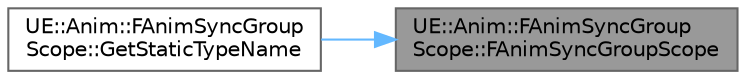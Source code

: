 digraph "UE::Anim::FAnimSyncGroupScope::FAnimSyncGroupScope"
{
 // INTERACTIVE_SVG=YES
 // LATEX_PDF_SIZE
  bgcolor="transparent";
  edge [fontname=Helvetica,fontsize=10,labelfontname=Helvetica,labelfontsize=10];
  node [fontname=Helvetica,fontsize=10,shape=box,height=0.2,width=0.4];
  rankdir="RL";
  Node1 [id="Node000001",label="UE::Anim::FAnimSyncGroup\lScope::FAnimSyncGroupScope",height=0.2,width=0.4,color="gray40", fillcolor="grey60", style="filled", fontcolor="black",tooltip=" "];
  Node1 -> Node2 [id="edge1_Node000001_Node000002",dir="back",color="steelblue1",style="solid",tooltip=" "];
  Node2 [id="Node000002",label="UE::Anim::FAnimSyncGroup\lScope::GetStaticTypeName",height=0.2,width=0.4,color="grey40", fillcolor="white", style="filled",URL="$d6/d72/classUE_1_1Anim_1_1FAnimSyncGroupScope.html#aae7dabe9f01c881f3e711f51165185d3",tooltip=" "];
}
